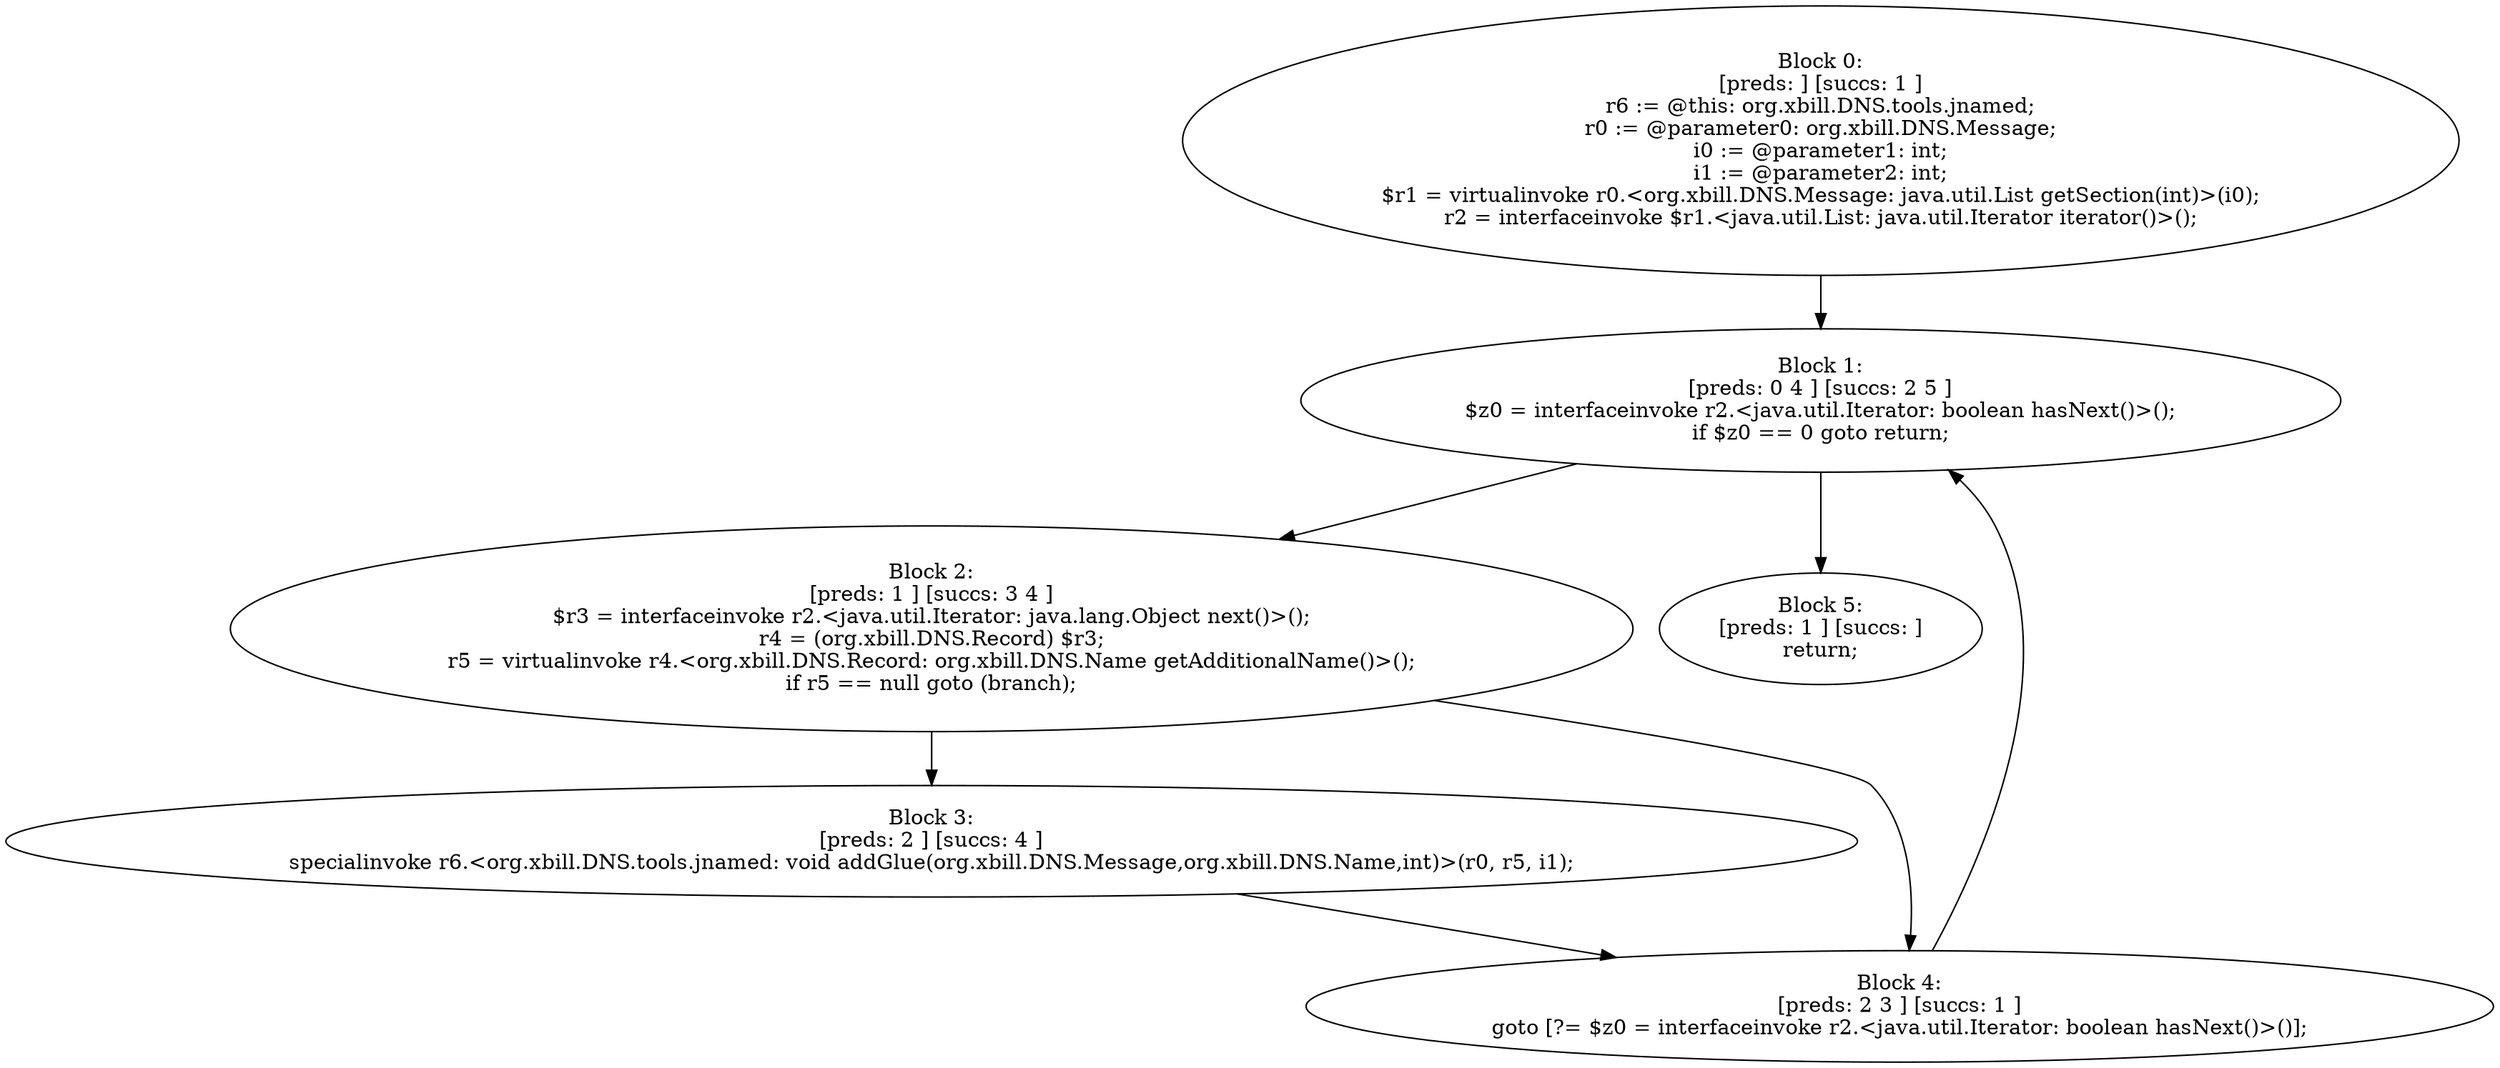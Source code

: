 digraph "unitGraph" {
    "Block 0:
[preds: ] [succs: 1 ]
r6 := @this: org.xbill.DNS.tools.jnamed;
r0 := @parameter0: org.xbill.DNS.Message;
i0 := @parameter1: int;
i1 := @parameter2: int;
$r1 = virtualinvoke r0.<org.xbill.DNS.Message: java.util.List getSection(int)>(i0);
r2 = interfaceinvoke $r1.<java.util.List: java.util.Iterator iterator()>();
"
    "Block 1:
[preds: 0 4 ] [succs: 2 5 ]
$z0 = interfaceinvoke r2.<java.util.Iterator: boolean hasNext()>();
if $z0 == 0 goto return;
"
    "Block 2:
[preds: 1 ] [succs: 3 4 ]
$r3 = interfaceinvoke r2.<java.util.Iterator: java.lang.Object next()>();
r4 = (org.xbill.DNS.Record) $r3;
r5 = virtualinvoke r4.<org.xbill.DNS.Record: org.xbill.DNS.Name getAdditionalName()>();
if r5 == null goto (branch);
"
    "Block 3:
[preds: 2 ] [succs: 4 ]
specialinvoke r6.<org.xbill.DNS.tools.jnamed: void addGlue(org.xbill.DNS.Message,org.xbill.DNS.Name,int)>(r0, r5, i1);
"
    "Block 4:
[preds: 2 3 ] [succs: 1 ]
goto [?= $z0 = interfaceinvoke r2.<java.util.Iterator: boolean hasNext()>()];
"
    "Block 5:
[preds: 1 ] [succs: ]
return;
"
    "Block 0:
[preds: ] [succs: 1 ]
r6 := @this: org.xbill.DNS.tools.jnamed;
r0 := @parameter0: org.xbill.DNS.Message;
i0 := @parameter1: int;
i1 := @parameter2: int;
$r1 = virtualinvoke r0.<org.xbill.DNS.Message: java.util.List getSection(int)>(i0);
r2 = interfaceinvoke $r1.<java.util.List: java.util.Iterator iterator()>();
"->"Block 1:
[preds: 0 4 ] [succs: 2 5 ]
$z0 = interfaceinvoke r2.<java.util.Iterator: boolean hasNext()>();
if $z0 == 0 goto return;
";
    "Block 1:
[preds: 0 4 ] [succs: 2 5 ]
$z0 = interfaceinvoke r2.<java.util.Iterator: boolean hasNext()>();
if $z0 == 0 goto return;
"->"Block 2:
[preds: 1 ] [succs: 3 4 ]
$r3 = interfaceinvoke r2.<java.util.Iterator: java.lang.Object next()>();
r4 = (org.xbill.DNS.Record) $r3;
r5 = virtualinvoke r4.<org.xbill.DNS.Record: org.xbill.DNS.Name getAdditionalName()>();
if r5 == null goto (branch);
";
    "Block 1:
[preds: 0 4 ] [succs: 2 5 ]
$z0 = interfaceinvoke r2.<java.util.Iterator: boolean hasNext()>();
if $z0 == 0 goto return;
"->"Block 5:
[preds: 1 ] [succs: ]
return;
";
    "Block 2:
[preds: 1 ] [succs: 3 4 ]
$r3 = interfaceinvoke r2.<java.util.Iterator: java.lang.Object next()>();
r4 = (org.xbill.DNS.Record) $r3;
r5 = virtualinvoke r4.<org.xbill.DNS.Record: org.xbill.DNS.Name getAdditionalName()>();
if r5 == null goto (branch);
"->"Block 3:
[preds: 2 ] [succs: 4 ]
specialinvoke r6.<org.xbill.DNS.tools.jnamed: void addGlue(org.xbill.DNS.Message,org.xbill.DNS.Name,int)>(r0, r5, i1);
";
    "Block 2:
[preds: 1 ] [succs: 3 4 ]
$r3 = interfaceinvoke r2.<java.util.Iterator: java.lang.Object next()>();
r4 = (org.xbill.DNS.Record) $r3;
r5 = virtualinvoke r4.<org.xbill.DNS.Record: org.xbill.DNS.Name getAdditionalName()>();
if r5 == null goto (branch);
"->"Block 4:
[preds: 2 3 ] [succs: 1 ]
goto [?= $z0 = interfaceinvoke r2.<java.util.Iterator: boolean hasNext()>()];
";
    "Block 3:
[preds: 2 ] [succs: 4 ]
specialinvoke r6.<org.xbill.DNS.tools.jnamed: void addGlue(org.xbill.DNS.Message,org.xbill.DNS.Name,int)>(r0, r5, i1);
"->"Block 4:
[preds: 2 3 ] [succs: 1 ]
goto [?= $z0 = interfaceinvoke r2.<java.util.Iterator: boolean hasNext()>()];
";
    "Block 4:
[preds: 2 3 ] [succs: 1 ]
goto [?= $z0 = interfaceinvoke r2.<java.util.Iterator: boolean hasNext()>()];
"->"Block 1:
[preds: 0 4 ] [succs: 2 5 ]
$z0 = interfaceinvoke r2.<java.util.Iterator: boolean hasNext()>();
if $z0 == 0 goto return;
";
}
